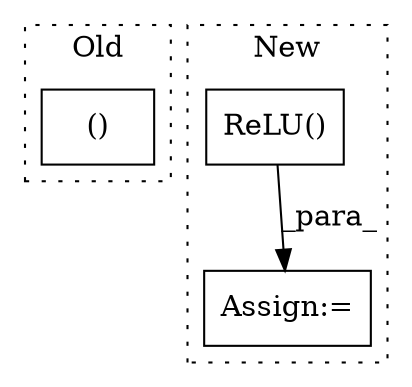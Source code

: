 digraph G {
subgraph cluster0 {
1 [label="()" a="54" s="2198" l="0" shape="box"];
label = "Old";
style="dotted";
}
subgraph cluster1 {
2 [label="ReLU()" a="75" s="2614" l="15" shape="box"];
3 [label="Assign:=" a="68" s="2611" l="3" shape="box"];
label = "New";
style="dotted";
}
2 -> 3 [label="_para_"];
}